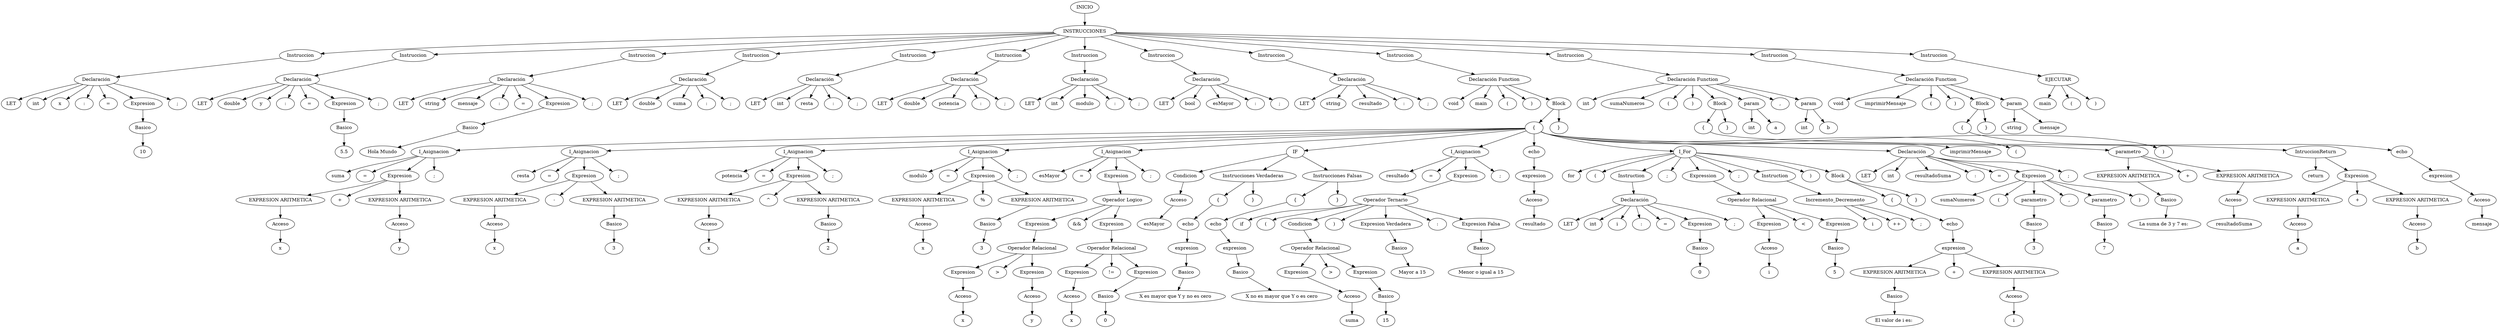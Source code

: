digraph ast{
nINICIO[label="INICIO"];
nINSTRUCCIONES[label="INSTRUCCIONES"];
nINICIO->nINSTRUCCIONES;
n321[label="Instruccion"];
nINSTRUCCIONES->n321;
n322[label="Declaración"];
n323[label="LET"];
n324[label="int"];
n321 -> n322;
n322 -> n323;
n325[label="x"];
n322 -> n325;
n326[label=":"];
n322 -> n326;
n322 -> n324;
n327[label="="];
n328[label="Expresion"];
n322 -> n327;
n322 -> n328;
n329[label="Basico"];
n330[label="10"];
n329 -> n330;
n328 -> n329;
n331[label=";"];
n322 -> n331;
n332[label="Instruccion"];
nINSTRUCCIONES->n332;
n333[label="Declaración"];
n334[label="LET"];
n335[label="double"];
n332 -> n333;
n333 -> n334;
n336[label="y"];
n333 -> n336;
n337[label=":"];
n333 -> n337;
n333 -> n335;
n338[label="="];
n339[label="Expresion"];
n333 -> n338;
n333 -> n339;
n340[label="Basico"];
n341[label="5.5"];
n340 -> n341;
n339 -> n340;
n342[label=";"];
n333 -> n342;
n343[label="Instruccion"];
nINSTRUCCIONES->n343;
n344[label="Declaración"];
n345[label="LET"];
n346[label="string"];
n343 -> n344;
n344 -> n345;
n347[label="mensaje"];
n344 -> n347;
n348[label=":"];
n344 -> n348;
n344 -> n346;
n349[label="="];
n350[label="Expresion"];
n344 -> n349;
n344 -> n350;
n351[label="Basico"];
n352[label="Hola Mundo"];
n351 -> n352;
n350 -> n351;
n353[label=";"];
n344 -> n353;
n354[label="Instruccion"];
nINSTRUCCIONES->n354;
n355[label="Declaración"];
n356[label="LET"];
n357[label="double"];
n354 -> n355;
n355 -> n356;
n358[label="suma"];
n355 -> n358;
n359[label=":"];
n355 -> n359;
n355 -> n357;
n360[label=";"];
n355 -> n360;
n361[label="Instruccion"];
nINSTRUCCIONES->n361;
n362[label="Declaración"];
n363[label="LET"];
n364[label="int"];
n361 -> n362;
n362 -> n363;
n365[label="resta"];
n362 -> n365;
n366[label=":"];
n362 -> n366;
n362 -> n364;
n367[label=";"];
n362 -> n367;
n368[label="Instruccion"];
nINSTRUCCIONES->n368;
n369[label="Declaración"];
n370[label="LET"];
n371[label="double"];
n368 -> n369;
n369 -> n370;
n372[label="potencia"];
n369 -> n372;
n373[label=":"];
n369 -> n373;
n369 -> n371;
n374[label=";"];
n369 -> n374;
n375[label="Instruccion"];
nINSTRUCCIONES->n375;
n376[label="Declaración"];
n377[label="LET"];
n378[label="int"];
n375 -> n376;
n376 -> n377;
n379[label="modulo"];
n376 -> n379;
n380[label=":"];
n376 -> n380;
n376 -> n378;
n381[label=";"];
n376 -> n381;
n382[label="Instruccion"];
nINSTRUCCIONES->n382;
n383[label="Declaración"];
n384[label="LET"];
n385[label="bool"];
n382 -> n383;
n383 -> n384;
n386[label="esMayor"];
n383 -> n386;
n387[label=":"];
n383 -> n387;
n383 -> n385;
n388[label=";"];
n383 -> n388;
n389[label="Instruccion"];
nINSTRUCCIONES->n389;
n390[label="Declaración"];
n391[label="LET"];
n392[label="string"];
n389 -> n390;
n390 -> n391;
n393[label="resultado"];
n390 -> n393;
n394[label=":"];
n390 -> n394;
n390 -> n392;
n395[label=";"];
n390 -> n395;
n396[label="Instruccion"];
nINSTRUCCIONES->n396;
n397[label="Declaración Function"];
n398[label="void"];
n399[label="main"];
n400[label="("];
n401[label=")"];
n402[label="Block"];
n396 -> n397;
n397 -> n398;
n397 -> n399;
n397 -> n400;
n397 -> n401;
n397 -> n402;
n403[label="{"];
n402 -> n403;
n405[label="I_Asignacion"];
n406[label="suma"];
n407[label="="];
n408[label="Expresion"];
n409[label=";"];
n403 -> n405;
n405 -> n406;
n405 -> n407;
n405 -> n408;
n410[label="EXPRESION ARITMETICA"];
n411[label="+"];
n412[label="EXPRESION ARITMETICA"];
n408 -> n410;
n408 -> n411;
n408 -> n412;
n413[label="Acceso"];
n414[label="x"];
n410 -> n413;
n413 -> n414;
n415[label="Acceso"];
n416[label="y"];
n412 -> n415;
n415 -> n416;
n405 -> n409;
n417[label="I_Asignacion"];
n418[label="resta"];
n419[label="="];
n420[label="Expresion"];
n421[label=";"];
n403 -> n417;
n417 -> n418;
n417 -> n419;
n417 -> n420;
n422[label="EXPRESION ARITMETICA"];
n423[label="-"];
n424[label="EXPRESION ARITMETICA"];
n420 -> n422;
n420 -> n423;
n420 -> n424;
n425[label="Acceso"];
n426[label="x"];
n422 -> n425;
n425 -> n426;
n427[label="Basico"];
n428[label="3"];
n427 -> n428;
n424 -> n427;
n417 -> n421;
n429[label="I_Asignacion"];
n430[label="potencia"];
n431[label="="];
n432[label="Expresion"];
n433[label=";"];
n403 -> n429;
n429 -> n430;
n429 -> n431;
n429 -> n432;
n434[label="EXPRESION ARITMETICA"];
n435[label="^"];
n436[label="EXPRESION ARITMETICA"];
n432 -> n434;
n432 -> n435;
n432 -> n436;
n437[label="Acceso"];
n438[label="x"];
n434 -> n437;
n437 -> n438;
n439[label="Basico"];
n440[label="2"];
n439 -> n440;
n436 -> n439;
n429 -> n433;
n441[label="I_Asignacion"];
n442[label="modulo"];
n443[label="="];
n444[label="Expresion"];
n445[label=";"];
n403 -> n441;
n441 -> n442;
n441 -> n443;
n441 -> n444;
n446[label="EXPRESION ARITMETICA"];
n447[label="%"];
n448[label="EXPRESION ARITMETICA"];
n444 -> n446;
n444 -> n447;
n444 -> n448;
n449[label="Acceso"];
n450[label="x"];
n446 -> n449;
n449 -> n450;
n451[label="Basico"];
n452[label="3"];
n451 -> n452;
n448 -> n451;
n441 -> n445;
n453[label="I_Asignacion"];
n454[label="esMayor"];
n455[label="="];
n456[label="Expresion"];
n457[label=";"];
n403 -> n453;
n453 -> n454;
n453 -> n455;
n453 -> n456;
n458[label="Operador Logico"];
n459[label="Expresion"];
n460[label="&&"];
n461[label="Expresion"];
n456 -> n458;
n458 -> n459;
n462[label="Operador Relacional"];
n463[label="Expresion"];
n464[label=">"];
n465[label="Expresion"];
n459 -> n462;
n462 -> n463;
n466[label="Acceso"];
n467[label="x"];
n463 -> n466;
n466 -> n467;
n462 -> n464;
n462 -> n465;
n468[label="Acceso"];
n469[label="y"];
n465 -> n468;
n468 -> n469;
n458 -> n460;
n458 -> n461;
n470[label="Operador Relacional"];
n471[label="Expresion"];
n472[label="!="];
n473[label="Expresion"];
n461 -> n470;
n470 -> n471;
n474[label="Acceso"];
n475[label="x"];
n471 -> n474;
n474 -> n475;
n470 -> n472;
n470 -> n473;
n476[label="Basico"];
n477[label="0"];
n476 -> n477;
n473 -> n476;
n453 -> n457;
n478[label="IF"];
n479[label="Condicion"];
n480[label="Instrucciones Verdaderas"];
n403 -> n478;
n478 -> n479;
n483[label="Acceso"];
n484[label="esMayor"];
n479 -> n483;
n483 -> n484;
n478 -> n480;
n485[label="{"];
n480 -> n485;
n487[label="echo"];
n485 -> n487;
n488[label="expresion"];
n487 -> n488;
n489[label="Basico"];
n490[label="X es mayor que Y y no es cero"];
n489 -> n490;
n488 -> n489;
n486[label="}"];
n480 -> n486;
n481[label="Instrucciones Falsas"];
n478 -> n481;
n491[label="{"];
n481 -> n491;
n493[label="echo"];
n491 -> n493;
n494[label="expresion"];
n493 -> n494;
n495[label="Basico"];
n496[label="X no es mayor que Y o es cero"];
n495 -> n496;
n494 -> n495;
n492[label="}"];
n481 -> n492;
n497[label="I_Asignacion"];
n498[label="resultado"];
n499[label="="];
n500[label="Expresion"];
n501[label=";"];
n403 -> n497;
n497 -> n498;
n497 -> n499;
n497 -> n500;
n502[label="Operador Ternario"];
n503[label="if"];
n504[label="("];
n505[label="Condicion"];
n506[label=")"];
n507[label="Expresion Verdadera"];
n508[label=":"];
n509[label="Expresion Falsa"];
n500 -> n502;
n502 -> n503;
n502 -> n504;
n502 -> n505;
n510[label="Operador Relacional"];
n511[label="Expresion"];
n512[label=">"];
n513[label="Expresion"];
n505 -> n510;
n510 -> n511;
n514[label="Acceso"];
n515[label="suma"];
n511 -> n514;
n514 -> n515;
n510 -> n512;
n510 -> n513;
n516[label="Basico"];
n517[label="15"];
n516 -> n517;
n513 -> n516;
n502 -> n506;
n502 -> n507;
n518[label="Basico"];
n519[label="Mayor a 15"];
n518 -> n519;
n507 -> n518;
n502 -> n508;
n502 -> n509;
n520[label="Basico"];
n521[label="Menor o igual a 15"];
n520 -> n521;
n509 -> n520;
n497 -> n501;
n522[label="echo"];
n403 -> n522;
n523[label="expresion"];
n522 -> n523;
n524[label="Acceso"];
n525[label="resultado"];
n523 -> n524;
n524 -> n525;
n526[label="I_For"];
n527[label="for"];
n528[label="("];
n529[label="Instruction"];
n530[label=";"];
n531[label="Expression"];
n532[label=";"];
n533[label="Instruction"];
n534[label=")"];
n535[label="Block"];
n403 -> n526;
n526 -> n527;
n526 -> n528;
n526 -> n529;
n536[label="Declaración"];
n537[label="LET"];
n538[label="int"];
n529 -> n536;
n536 -> n537;
n539[label="i"];
n536 -> n539;
n540[label=":"];
n536 -> n540;
n536 -> n538;
n541[label="="];
n542[label="Expresion"];
n536 -> n541;
n536 -> n542;
n543[label="Basico"];
n544[label="0"];
n543 -> n544;
n542 -> n543;
n545[label=";"];
n536 -> n545;
n526 -> n530;
n526 -> n531;
n546[label="Operador Relacional"];
n547[label="Expresion"];
n548[label="<"];
n549[label="Expresion"];
n531 -> n546;
n546 -> n547;
n550[label="Acceso"];
n551[label="i"];
n547 -> n550;
n550 -> n551;
n546 -> n548;
n546 -> n549;
n552[label="Basico"];
n553[label="5"];
n552 -> n553;
n549 -> n552;
n526 -> n532;
n526 -> n533;
n554[label="Incremento_Decremento"];
n555[label="i"];
n556[label="++"];
n557[label=";"];
n533 -> n554;
n554 -> n555;
n554 -> n556;
n554 -> n557;
n526 -> n534;
n526 -> n535;
n558[label="{"];
n535 -> n558;
n560[label="echo"];
n558 -> n560;
n561[label="expresion"];
n560 -> n561;
n562[label="EXPRESION ARITMETICA"];
n563[label="+"];
n564[label="EXPRESION ARITMETICA"];
n561 -> n562;
n561 -> n563;
n561 -> n564;
n565[label="Basico"];
n566[label="El valor de i es: "];
n565 -> n566;
n562 -> n565;
n567[label="Acceso"];
n568[label="i"];
n564 -> n567;
n567 -> n568;
n559[label="}"];
n535 -> n559;
n569[label="Declaración"];
n570[label="LET"];
n571[label="int"];
n403 -> n569;
n569 -> n570;
n572[label="resultadoSuma"];
n569 -> n572;
n573[label=":"];
n569 -> n573;
n569 -> n571;
n574[label="="];
n575[label="Expresion"];
n569 -> n574;
n569 -> n575;
n576[label="sumaNumeros"];
n577[label="("];
n575 -> n576;
n575 -> n577;
n578[label="parametro"];
n575 -> n578;
n579[label="Basico"];
n580[label="3"];
n579 -> n580;
n578 -> n579;
n581[label=","];
n575 -> n581;
n582[label="parametro"];
n575 -> n582;
n583[label="Basico"];
n584[label="7"];
n583 -> n584;
n582 -> n583;
n585[label=")"];
n575 -> n585;
n586[label=";"];
n569 -> n586;
n587[label="imprimirMensaje"];
n588[label="("];
n403 -> n587;
n403 -> n588;
n589[label="parametro"];
n403 -> n589;
n590[label="EXPRESION ARITMETICA"];
n591[label="+"];
n592[label="EXPRESION ARITMETICA"];
n589 -> n590;
n589 -> n591;
n589 -> n592;
n593[label="Basico"];
n594[label="La suma de 3 y 7 es: "];
n593 -> n594;
n590 -> n593;
n595[label="Acceso"];
n596[label="resultadoSuma"];
n592 -> n595;
n595 -> n596;
n597[label=")"];
n403 -> n597;
n404[label="}"];
n402 -> n404;
n598[label="Instruccion"];
nINSTRUCCIONES->n598;
n599[label="Declaración Function"];
n600[label="int"];
n601[label="sumaNumeros"];
n602[label="("];
n603[label=")"];
n604[label="Block"];
n598 -> n599;
n599 -> n600;
n599 -> n601;
n599 -> n602;
n605[label="param"];
n599 -> n605;
n606[label="int"];
n607[label="a"];
n605 -> n606;
n605 -> n607;
n608[label=","];
n599 -> n608;
n609[label="param"];
n599 -> n609;
n610[label="int"];
n611[label="b"];
n609 -> n610;
n609 -> n611;
n599 -> n603;
n599 -> n604;
n612[label="{"];
n604 -> n612;
n614[label="IntruccionReturn"];
n615[label="return"];
n612 -> n614;
n614 -> n615;
n616[label="Expresion"];
n614 -> n616;
n617[label="EXPRESION ARITMETICA"];
n618[label="+"];
n619[label="EXPRESION ARITMETICA"];
n616 -> n617;
n616 -> n618;
n616 -> n619;
n620[label="Acceso"];
n621[label="a"];
n617 -> n620;
n620 -> n621;
n622[label="Acceso"];
n623[label="b"];
n619 -> n622;
n622 -> n623;
n613[label="}"];
n604 -> n613;
n624[label="Instruccion"];
nINSTRUCCIONES->n624;
n625[label="Declaración Function"];
n626[label="void"];
n627[label="imprimirMensaje"];
n628[label="("];
n629[label=")"];
n630[label="Block"];
n624 -> n625;
n625 -> n626;
n625 -> n627;
n625 -> n628;
n631[label="param"];
n625 -> n631;
n632[label="string"];
n633[label="mensaje"];
n631 -> n632;
n631 -> n633;
n625 -> n629;
n625 -> n630;
n634[label="{"];
n630 -> n634;
n636[label="echo"];
n634 -> n636;
n637[label="expresion"];
n636 -> n637;
n638[label="Acceso"];
n639[label="mensaje"];
n637 -> n638;
n638 -> n639;
n635[label="}"];
n630 -> n635;
n640[label="Instruccion"];
nINSTRUCCIONES->n640;
n641[label="EJECUTAR"];
n642[label="main"];
n643[label="("];
n644[label=")"];
n640 -> n641;
n641 -> n642;
n641 -> n643;
n641 -> n644;
}
